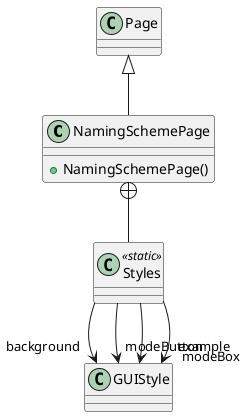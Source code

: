 @startuml
class NamingSchemePage {
    + NamingSchemePage()
}
class Styles <<static>> {
}
Page <|-- NamingSchemePage
NamingSchemePage +-- Styles
Styles --> "background" GUIStyle
Styles --> "modeButton" GUIStyle
Styles --> "modeBox" GUIStyle
Styles --> "example" GUIStyle
@enduml
